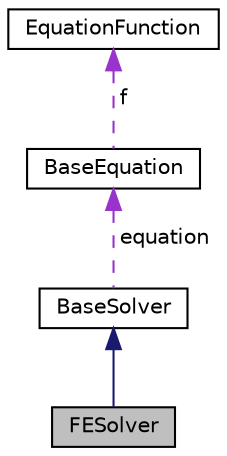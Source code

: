 digraph "FESolver"
{
  edge [fontname="Helvetica",fontsize="10",labelfontname="Helvetica",labelfontsize="10"];
  node [fontname="Helvetica",fontsize="10",shape=record];
  Node3 [label="FESolver",height=0.2,width=0.4,color="black", fillcolor="grey75", style="filled", fontcolor="black"];
  Node4 -> Node3 [dir="back",color="midnightblue",fontsize="10",style="solid",fontname="Helvetica"];
  Node4 [label="BaseSolver",height=0.2,width=0.4,color="black", fillcolor="white", style="filled",URL="$classBaseSolver.html"];
  Node5 -> Node4 [dir="back",color="darkorchid3",fontsize="10",style="dashed",label=" equation" ,fontname="Helvetica"];
  Node5 [label="BaseEquation",height=0.2,width=0.4,color="black", fillcolor="white", style="filled",URL="$classBaseEquation.html"];
  Node6 -> Node5 [dir="back",color="darkorchid3",fontsize="10",style="dashed",label=" f" ,fontname="Helvetica"];
  Node6 [label="EquationFunction",height=0.2,width=0.4,color="black", fillcolor="white", style="filled",URL="$structEquationFunction.html"];
}

